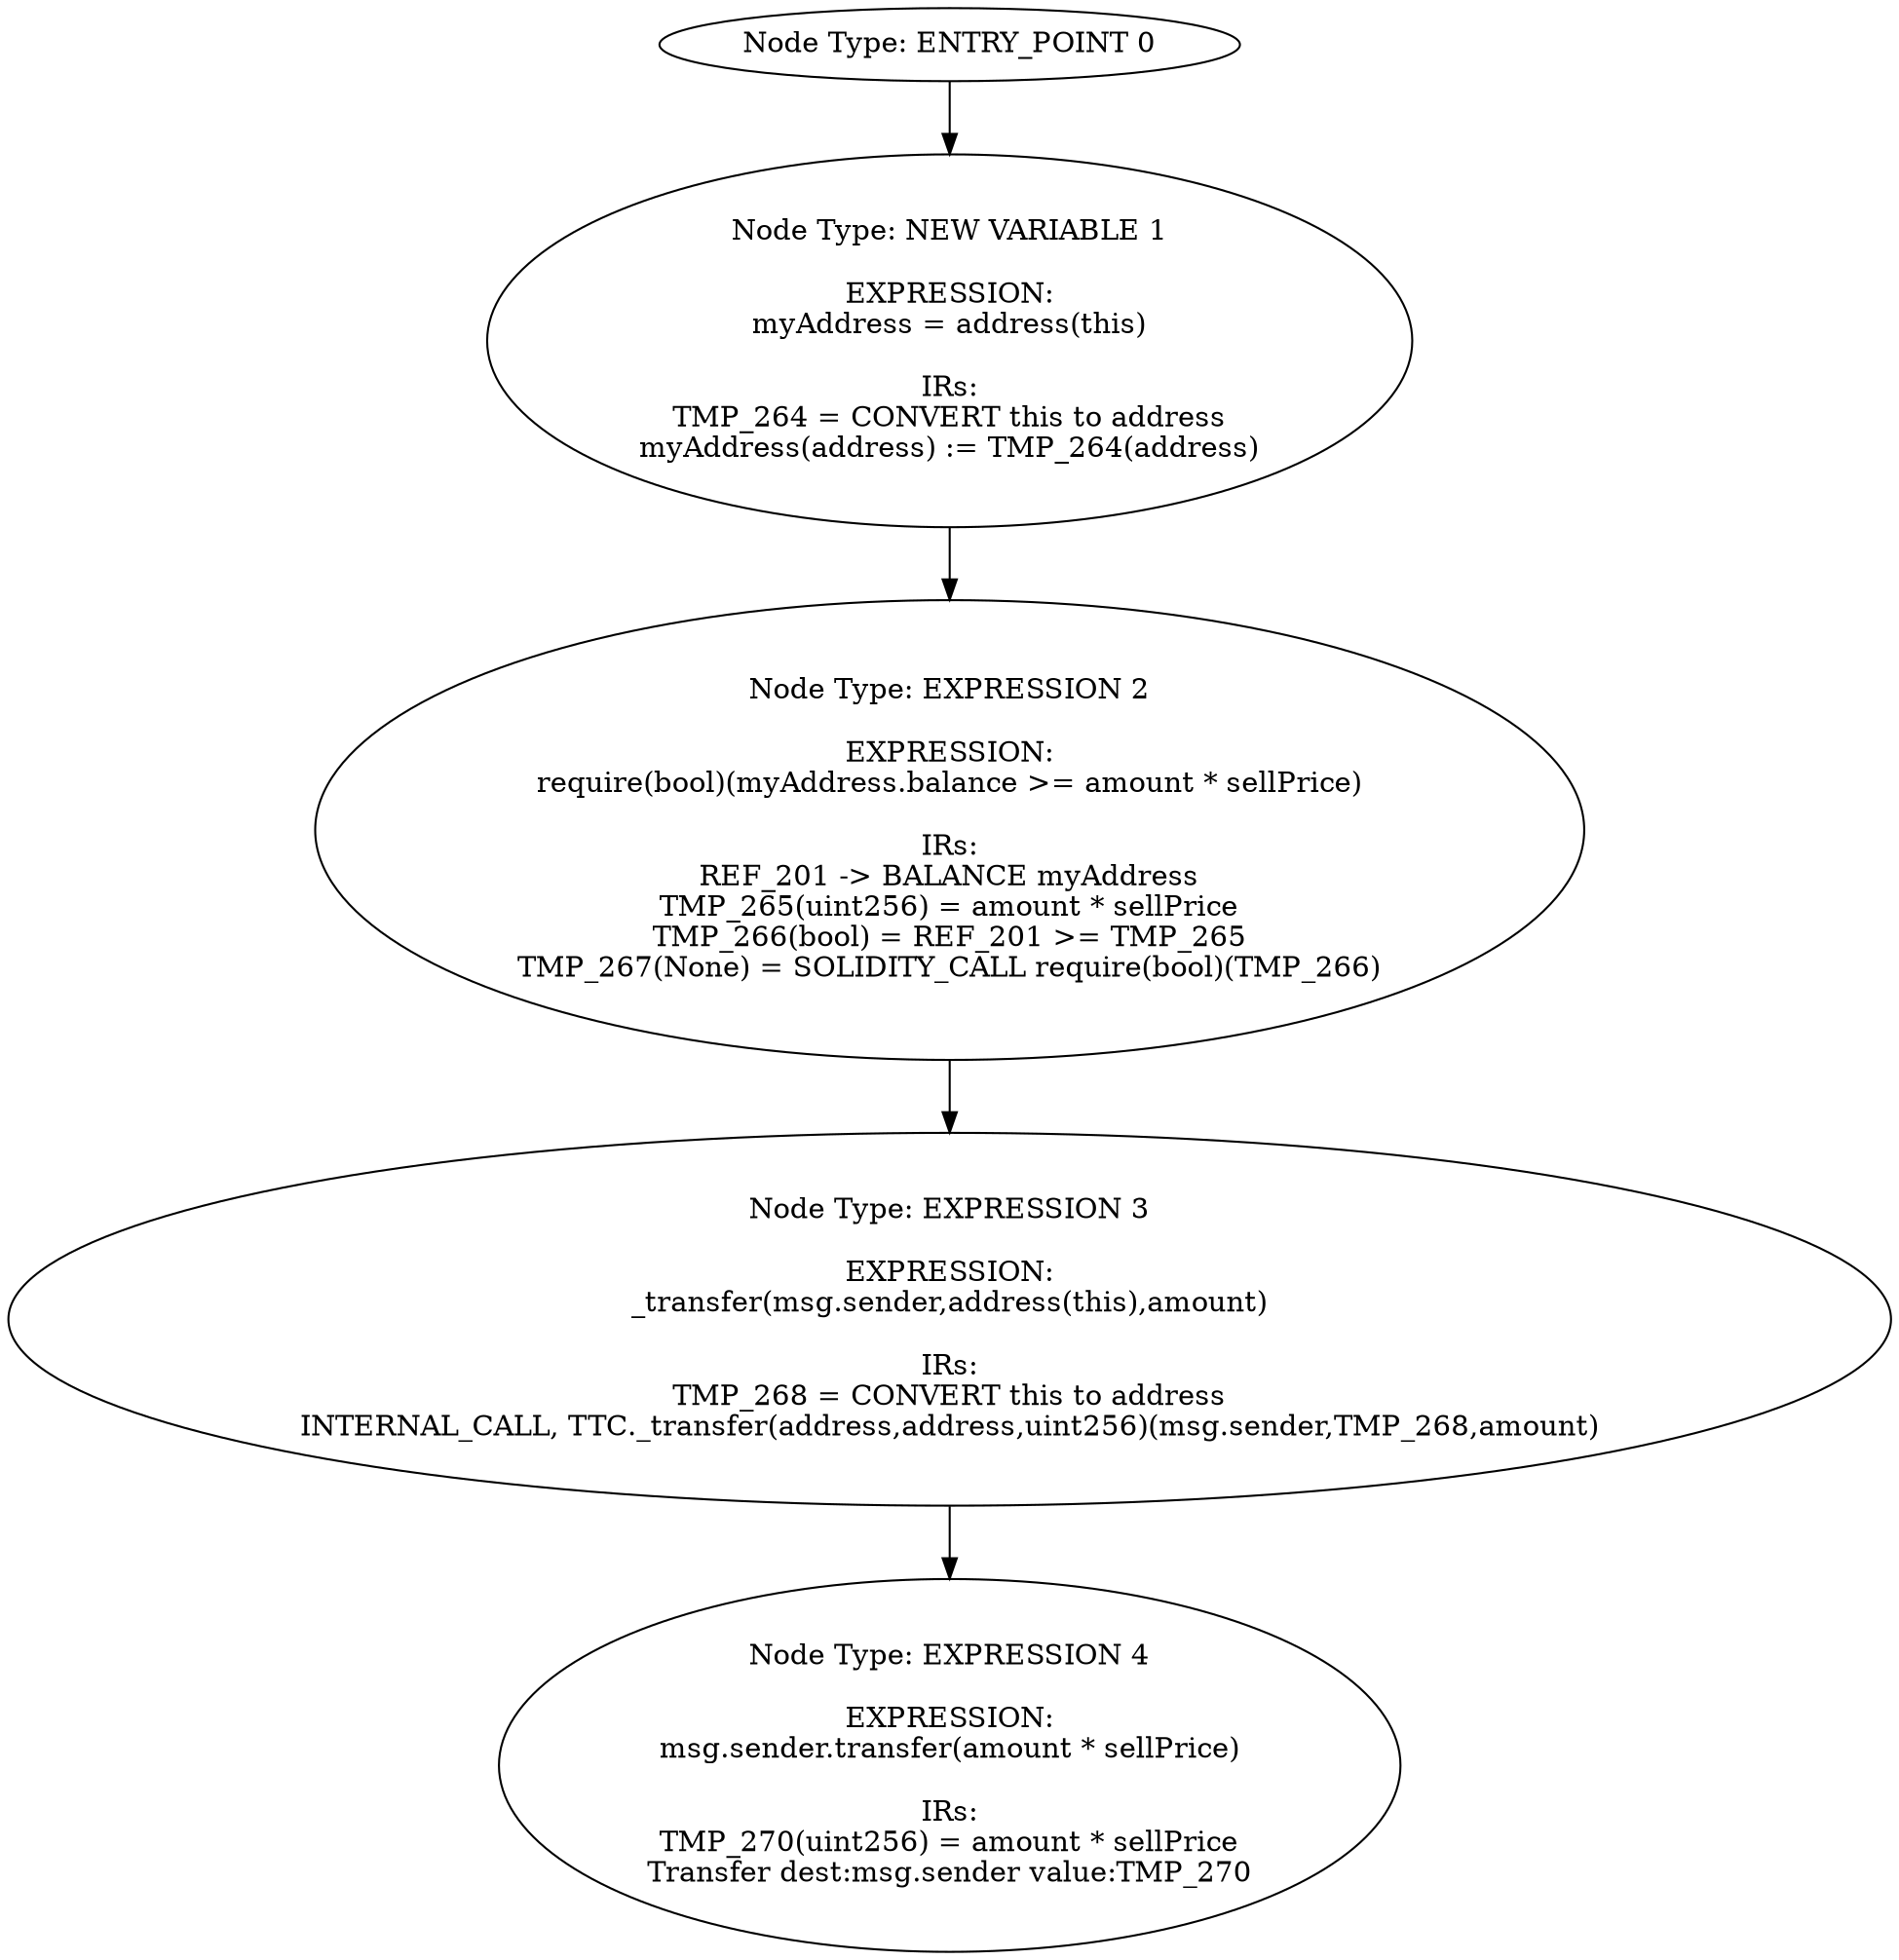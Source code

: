 digraph{
0[label="Node Type: ENTRY_POINT 0
"];
0->1;
1[label="Node Type: NEW VARIABLE 1

EXPRESSION:
myAddress = address(this)

IRs:
TMP_264 = CONVERT this to address
myAddress(address) := TMP_264(address)"];
1->2;
2[label="Node Type: EXPRESSION 2

EXPRESSION:
require(bool)(myAddress.balance >= amount * sellPrice)

IRs:
REF_201 -> BALANCE myAddress
TMP_265(uint256) = amount * sellPrice
TMP_266(bool) = REF_201 >= TMP_265
TMP_267(None) = SOLIDITY_CALL require(bool)(TMP_266)"];
2->3;
3[label="Node Type: EXPRESSION 3

EXPRESSION:
_transfer(msg.sender,address(this),amount)

IRs:
TMP_268 = CONVERT this to address
INTERNAL_CALL, TTC._transfer(address,address,uint256)(msg.sender,TMP_268,amount)"];
3->4;
4[label="Node Type: EXPRESSION 4

EXPRESSION:
msg.sender.transfer(amount * sellPrice)

IRs:
TMP_270(uint256) = amount * sellPrice
Transfer dest:msg.sender value:TMP_270"];
}
